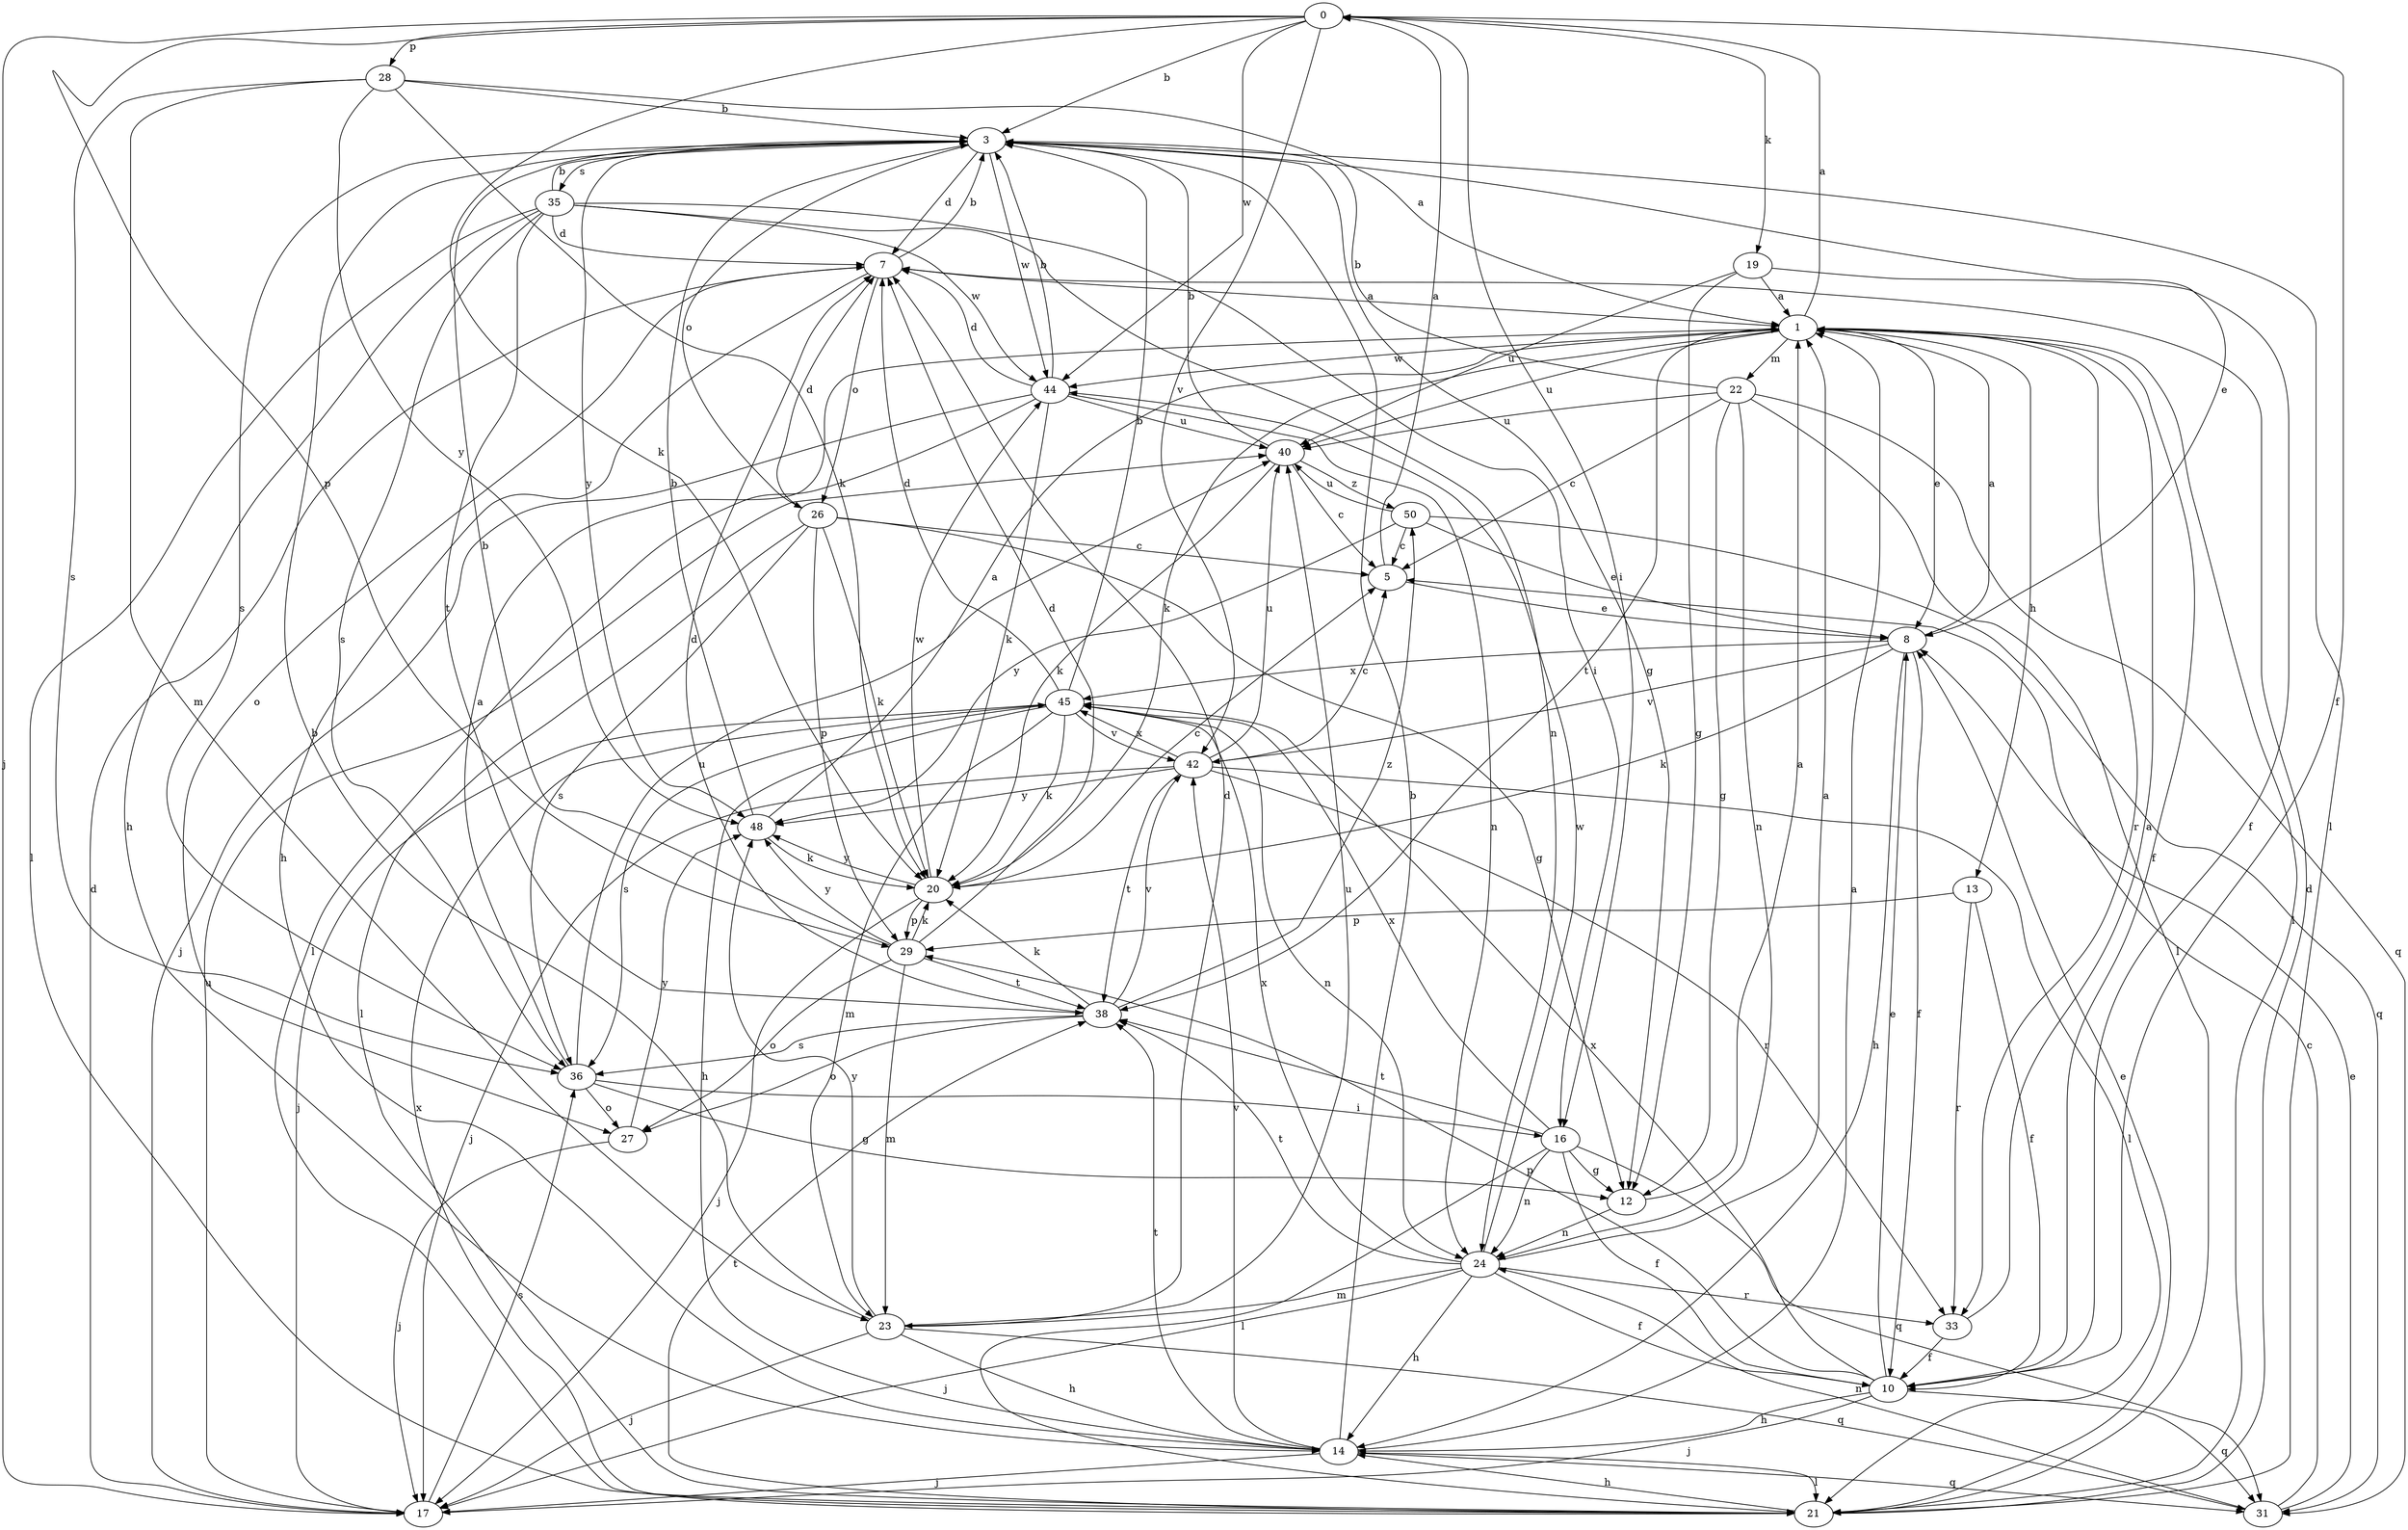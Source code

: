 strict digraph  {
0;
1;
3;
5;
7;
8;
10;
12;
13;
14;
16;
17;
19;
20;
21;
22;
23;
24;
26;
27;
28;
29;
31;
33;
35;
36;
38;
40;
42;
44;
45;
48;
50;
0 -> 3  [label=b];
0 -> 10  [label=f];
0 -> 16  [label=i];
0 -> 17  [label=j];
0 -> 19  [label=k];
0 -> 20  [label=k];
0 -> 28  [label=p];
0 -> 29  [label=p];
0 -> 42  [label=v];
0 -> 44  [label=w];
1 -> 0  [label=a];
1 -> 8  [label=e];
1 -> 10  [label=f];
1 -> 13  [label=h];
1 -> 20  [label=k];
1 -> 21  [label=l];
1 -> 22  [label=m];
1 -> 33  [label=r];
1 -> 38  [label=t];
1 -> 40  [label=u];
1 -> 44  [label=w];
3 -> 7  [label=d];
3 -> 8  [label=e];
3 -> 12  [label=g];
3 -> 21  [label=l];
3 -> 26  [label=o];
3 -> 35  [label=s];
3 -> 36  [label=s];
3 -> 44  [label=w];
3 -> 48  [label=y];
5 -> 0  [label=a];
5 -> 8  [label=e];
7 -> 1  [label=a];
7 -> 3  [label=b];
7 -> 14  [label=h];
7 -> 26  [label=o];
7 -> 27  [label=o];
8 -> 1  [label=a];
8 -> 10  [label=f];
8 -> 14  [label=h];
8 -> 20  [label=k];
8 -> 42  [label=v];
8 -> 45  [label=x];
10 -> 8  [label=e];
10 -> 14  [label=h];
10 -> 17  [label=j];
10 -> 29  [label=p];
10 -> 31  [label=q];
10 -> 45  [label=x];
12 -> 1  [label=a];
12 -> 24  [label=n];
13 -> 10  [label=f];
13 -> 29  [label=p];
13 -> 33  [label=r];
14 -> 1  [label=a];
14 -> 3  [label=b];
14 -> 17  [label=j];
14 -> 21  [label=l];
14 -> 31  [label=q];
14 -> 38  [label=t];
14 -> 42  [label=v];
16 -> 10  [label=f];
16 -> 12  [label=g];
16 -> 21  [label=l];
16 -> 24  [label=n];
16 -> 31  [label=q];
16 -> 38  [label=t];
16 -> 45  [label=x];
17 -> 7  [label=d];
17 -> 36  [label=s];
17 -> 40  [label=u];
19 -> 1  [label=a];
19 -> 10  [label=f];
19 -> 12  [label=g];
19 -> 40  [label=u];
20 -> 5  [label=c];
20 -> 17  [label=j];
20 -> 29  [label=p];
20 -> 44  [label=w];
20 -> 48  [label=y];
21 -> 7  [label=d];
21 -> 8  [label=e];
21 -> 14  [label=h];
21 -> 38  [label=t];
21 -> 45  [label=x];
22 -> 3  [label=b];
22 -> 5  [label=c];
22 -> 12  [label=g];
22 -> 21  [label=l];
22 -> 24  [label=n];
22 -> 31  [label=q];
22 -> 40  [label=u];
23 -> 3  [label=b];
23 -> 7  [label=d];
23 -> 14  [label=h];
23 -> 17  [label=j];
23 -> 31  [label=q];
23 -> 40  [label=u];
23 -> 48  [label=y];
24 -> 1  [label=a];
24 -> 10  [label=f];
24 -> 14  [label=h];
24 -> 17  [label=j];
24 -> 23  [label=m];
24 -> 33  [label=r];
24 -> 38  [label=t];
24 -> 44  [label=w];
24 -> 45  [label=x];
26 -> 5  [label=c];
26 -> 7  [label=d];
26 -> 12  [label=g];
26 -> 20  [label=k];
26 -> 21  [label=l];
26 -> 29  [label=p];
26 -> 36  [label=s];
27 -> 17  [label=j];
27 -> 48  [label=y];
28 -> 1  [label=a];
28 -> 3  [label=b];
28 -> 20  [label=k];
28 -> 23  [label=m];
28 -> 36  [label=s];
28 -> 48  [label=y];
29 -> 3  [label=b];
29 -> 7  [label=d];
29 -> 20  [label=k];
29 -> 23  [label=m];
29 -> 27  [label=o];
29 -> 38  [label=t];
29 -> 48  [label=y];
31 -> 5  [label=c];
31 -> 8  [label=e];
31 -> 24  [label=n];
33 -> 1  [label=a];
33 -> 10  [label=f];
35 -> 3  [label=b];
35 -> 7  [label=d];
35 -> 14  [label=h];
35 -> 16  [label=i];
35 -> 21  [label=l];
35 -> 24  [label=n];
35 -> 36  [label=s];
35 -> 38  [label=t];
35 -> 44  [label=w];
36 -> 1  [label=a];
36 -> 12  [label=g];
36 -> 16  [label=i];
36 -> 27  [label=o];
36 -> 40  [label=u];
38 -> 7  [label=d];
38 -> 20  [label=k];
38 -> 27  [label=o];
38 -> 36  [label=s];
38 -> 42  [label=v];
38 -> 50  [label=z];
40 -> 3  [label=b];
40 -> 5  [label=c];
40 -> 20  [label=k];
40 -> 50  [label=z];
42 -> 5  [label=c];
42 -> 17  [label=j];
42 -> 21  [label=l];
42 -> 33  [label=r];
42 -> 38  [label=t];
42 -> 40  [label=u];
42 -> 45  [label=x];
42 -> 48  [label=y];
44 -> 3  [label=b];
44 -> 7  [label=d];
44 -> 17  [label=j];
44 -> 20  [label=k];
44 -> 21  [label=l];
44 -> 24  [label=n];
44 -> 40  [label=u];
45 -> 3  [label=b];
45 -> 7  [label=d];
45 -> 14  [label=h];
45 -> 17  [label=j];
45 -> 20  [label=k];
45 -> 23  [label=m];
45 -> 24  [label=n];
45 -> 36  [label=s];
45 -> 42  [label=v];
48 -> 1  [label=a];
48 -> 3  [label=b];
48 -> 20  [label=k];
50 -> 5  [label=c];
50 -> 8  [label=e];
50 -> 31  [label=q];
50 -> 40  [label=u];
50 -> 48  [label=y];
}
